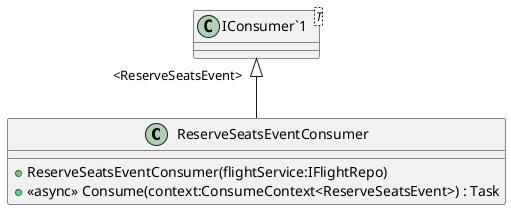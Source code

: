 @startuml
class ReserveSeatsEventConsumer {
    + ReserveSeatsEventConsumer(flightService:IFlightRepo)
    + <<async>> Consume(context:ConsumeContext<ReserveSeatsEvent>) : Task
}
class "IConsumer`1"<T> {
}
"IConsumer`1" "<ReserveSeatsEvent>" <|-- ReserveSeatsEventConsumer
@enduml
